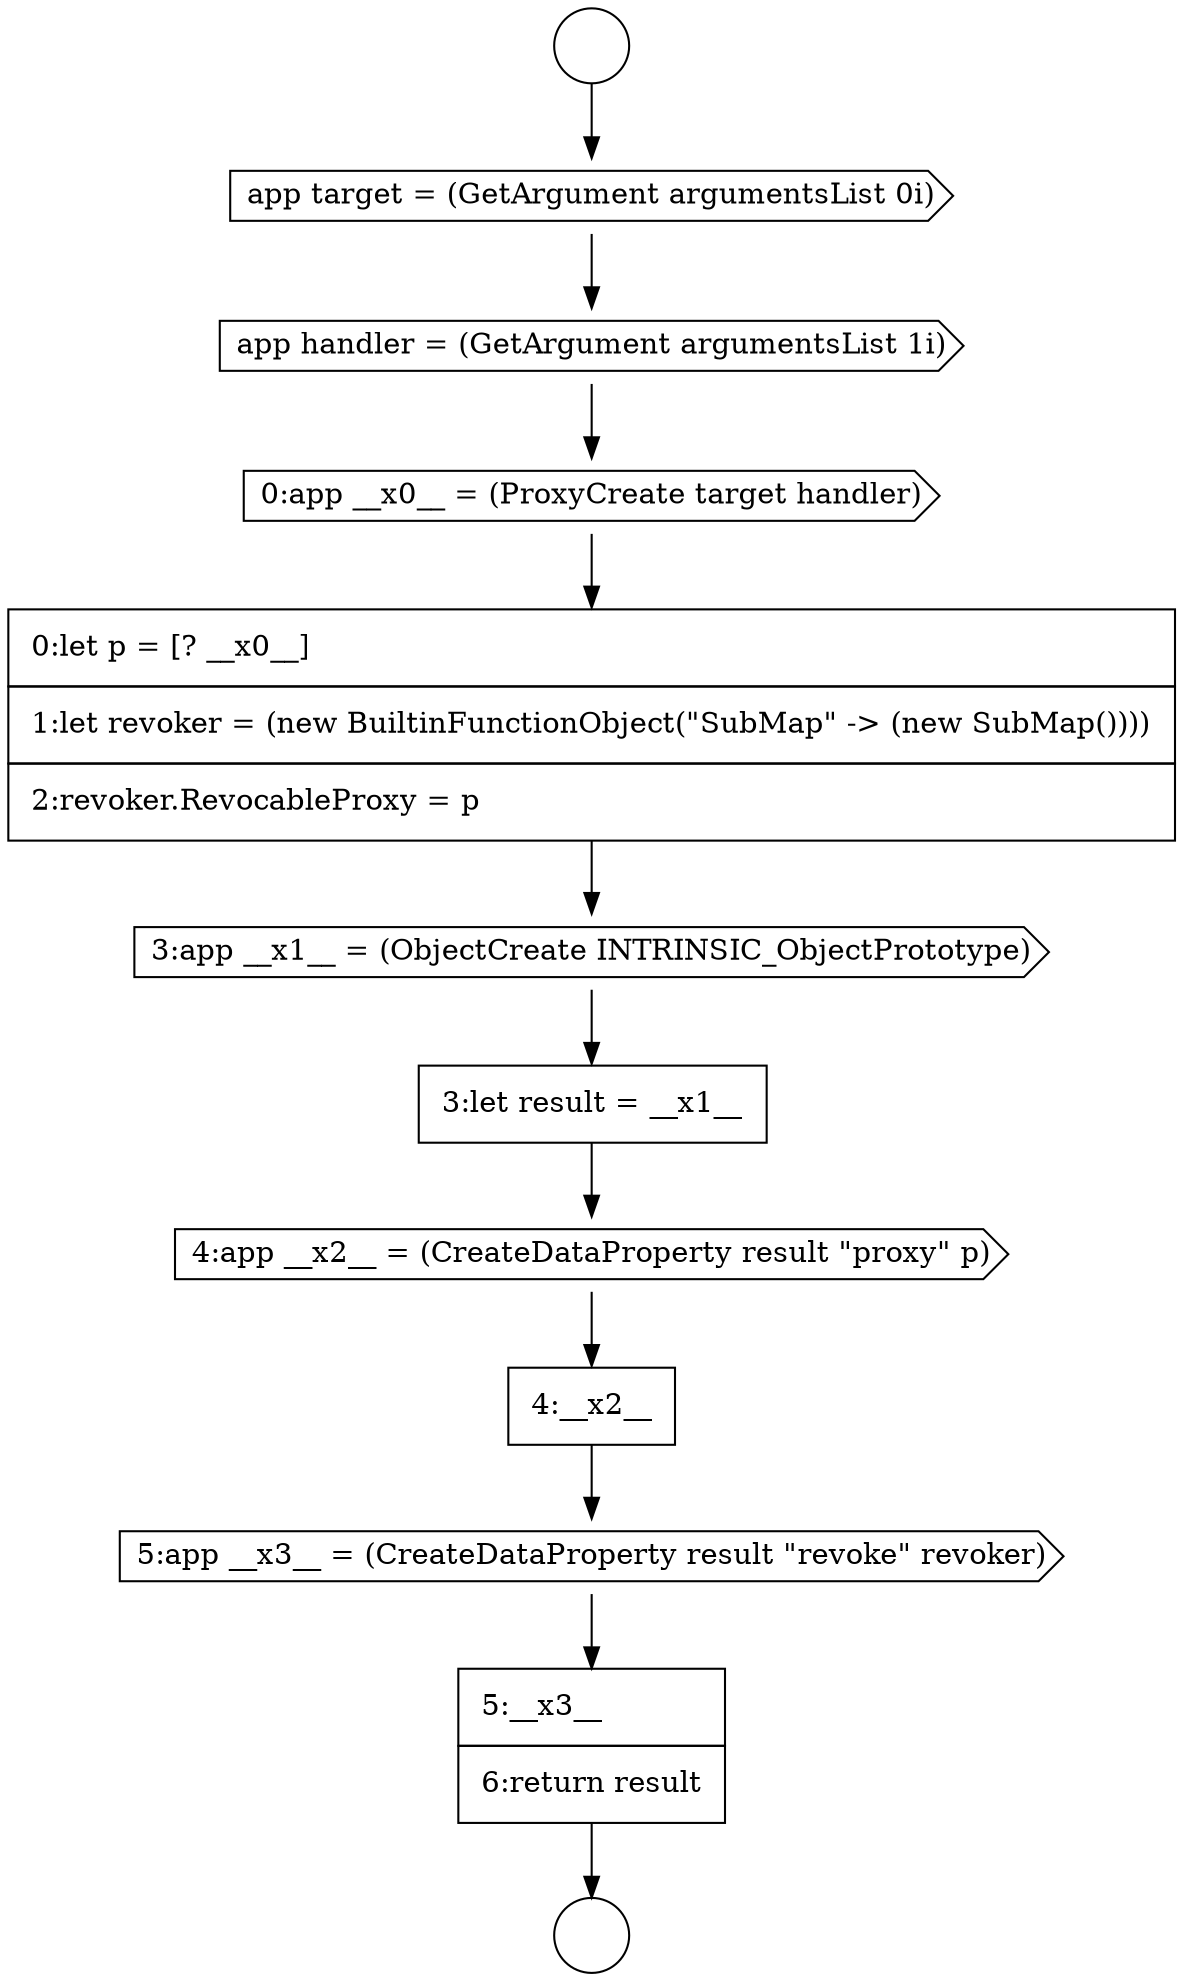 digraph {
  node16013 [shape=none, margin=0, label=<<font color="black">
    <table border="0" cellborder="1" cellspacing="0" cellpadding="10">
      <tr><td align="left">5:__x3__</td></tr>
      <tr><td align="left">6:return result</td></tr>
    </table>
  </font>> color="black" fillcolor="white" style=filled]
  node16003 [shape=circle label=" " color="black" fillcolor="white" style=filled]
  node16007 [shape=none, margin=0, label=<<font color="black">
    <table border="0" cellborder="1" cellspacing="0" cellpadding="10">
      <tr><td align="left">0:let p = [? __x0__]</td></tr>
      <tr><td align="left">1:let revoker = (new BuiltinFunctionObject(&quot;SubMap&quot; -&gt; (new SubMap())))</td></tr>
      <tr><td align="left">2:revoker.RevocableProxy = p</td></tr>
    </table>
  </font>> color="black" fillcolor="white" style=filled]
  node16011 [shape=none, margin=0, label=<<font color="black">
    <table border="0" cellborder="1" cellspacing="0" cellpadding="10">
      <tr><td align="left">4:__x2__</td></tr>
    </table>
  </font>> color="black" fillcolor="white" style=filled]
  node16004 [shape=cds, label=<<font color="black">app target = (GetArgument argumentsList 0i)</font>> color="black" fillcolor="white" style=filled]
  node16008 [shape=cds, label=<<font color="black">3:app __x1__ = (ObjectCreate INTRINSIC_ObjectPrototype)</font>> color="black" fillcolor="white" style=filled]
  node16012 [shape=cds, label=<<font color="black">5:app __x3__ = (CreateDataProperty result &quot;revoke&quot; revoker)</font>> color="black" fillcolor="white" style=filled]
  node16010 [shape=cds, label=<<font color="black">4:app __x2__ = (CreateDataProperty result &quot;proxy&quot; p)</font>> color="black" fillcolor="white" style=filled]
  node16005 [shape=cds, label=<<font color="black">app handler = (GetArgument argumentsList 1i)</font>> color="black" fillcolor="white" style=filled]
  node16009 [shape=none, margin=0, label=<<font color="black">
    <table border="0" cellborder="1" cellspacing="0" cellpadding="10">
      <tr><td align="left">3:let result = __x1__</td></tr>
    </table>
  </font>> color="black" fillcolor="white" style=filled]
  node16006 [shape=cds, label=<<font color="black">0:app __x0__ = (ProxyCreate target handler)</font>> color="black" fillcolor="white" style=filled]
  node16002 [shape=circle label=" " color="black" fillcolor="white" style=filled]
  node16008 -> node16009 [ color="black"]
  node16012 -> node16013 [ color="black"]
  node16005 -> node16006 [ color="black"]
  node16011 -> node16012 [ color="black"]
  node16002 -> node16004 [ color="black"]
  node16010 -> node16011 [ color="black"]
  node16007 -> node16008 [ color="black"]
  node16009 -> node16010 [ color="black"]
  node16004 -> node16005 [ color="black"]
  node16006 -> node16007 [ color="black"]
  node16013 -> node16003 [ color="black"]
}
